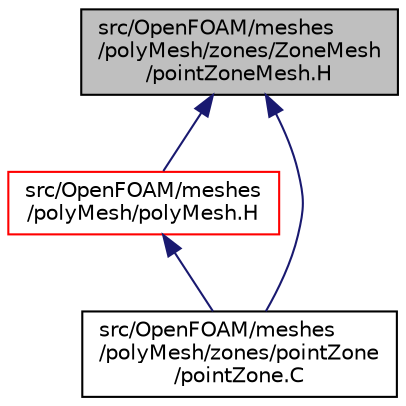 digraph "src/OpenFOAM/meshes/polyMesh/zones/ZoneMesh/pointZoneMesh.H"
{
  bgcolor="transparent";
  edge [fontname="Helvetica",fontsize="10",labelfontname="Helvetica",labelfontsize="10"];
  node [fontname="Helvetica",fontsize="10",shape=record];
  Node1 [label="src/OpenFOAM/meshes\l/polyMesh/zones/ZoneMesh\l/pointZoneMesh.H",height=0.2,width=0.4,color="black", fillcolor="grey75", style="filled", fontcolor="black"];
  Node1 -> Node2 [dir="back",color="midnightblue",fontsize="10",style="solid",fontname="Helvetica"];
  Node2 [label="src/OpenFOAM/meshes\l/polyMesh/polyMesh.H",height=0.2,width=0.4,color="red",URL="$a08579.html"];
  Node2 -> Node3 [dir="back",color="midnightblue",fontsize="10",style="solid",fontname="Helvetica"];
  Node3 [label="src/OpenFOAM/meshes\l/polyMesh/zones/pointZone\l/pointZone.C",height=0.2,width=0.4,color="black",URL="$a08637.html"];
  Node1 -> Node3 [dir="back",color="midnightblue",fontsize="10",style="solid",fontname="Helvetica"];
}
